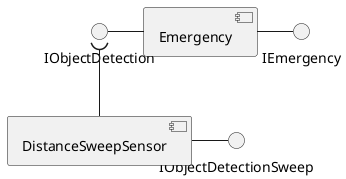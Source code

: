 @startuml Component Design

' interfaces
interface IObjectDetection
interface IObjectDetectionSweep
interface IEmergency

' components
component Emergency
component DistanceSweepSensor

' Component Emergency
Emergency -left- IObjectDetection
Emergency -right- IEmergency

' Component DistanceSweepSensor
DistanceSweepSensor -up-( IObjectDetection
DistanceSweepSensor -right- IObjectDetectionSweep

@enduml
